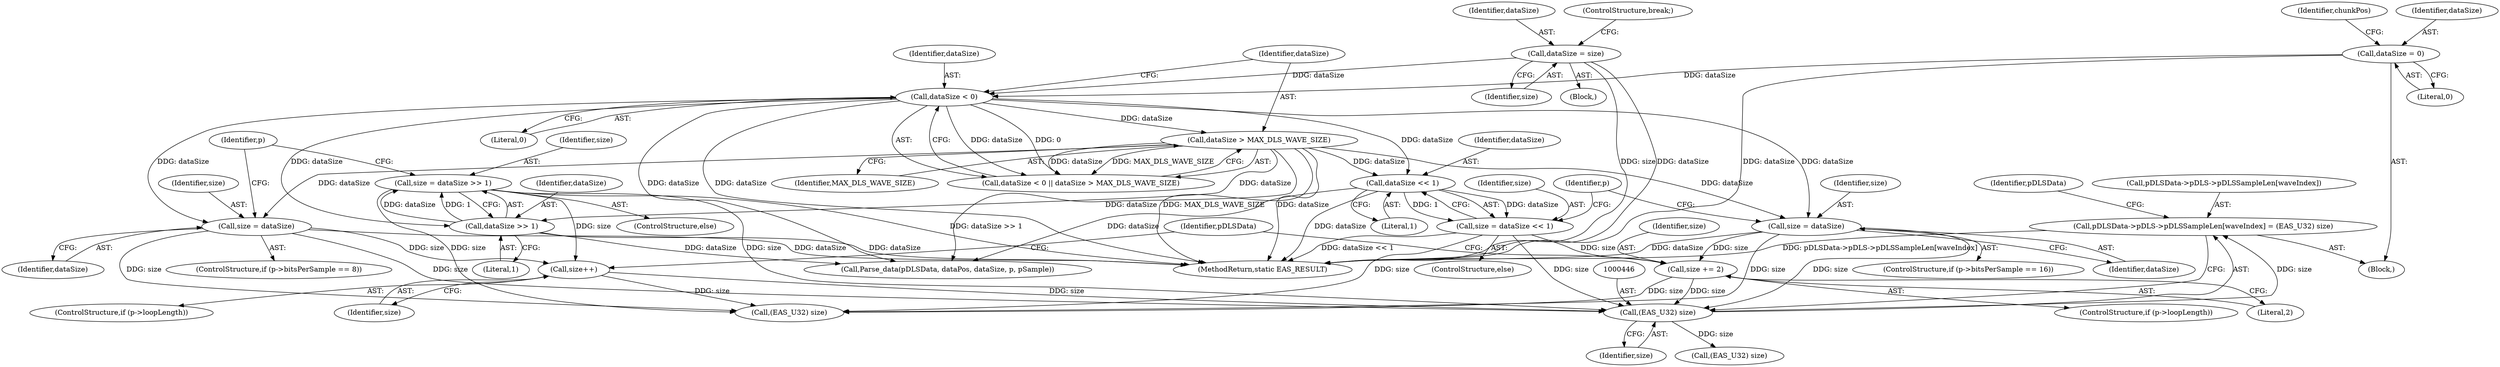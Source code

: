 digraph "0_Android_e999f077f6ef59d20282f1e04786816a31fb8be6@array" {
"1000437" [label="(Call,pDLSData->pDLS->pDLSSampleLen[waveIndex] = (EAS_U32) size)"];
"1000445" [label="(Call,(EAS_U32) size)"];
"1000364" [label="(Call,size = dataSize >> 1)"];
"1000366" [label="(Call,dataSize >> 1)"];
"1000257" [label="(Call,dataSize < 0)"];
"1000249" [label="(Call,dataSize = size)"];
"1000146" [label="(Call,dataSize = 0)"];
"1000260" [label="(Call,dataSize > MAX_DLS_WAVE_SIZE)"];
"1000396" [label="(Call,size += 2)"];
"1000383" [label="(Call,size = dataSize)"];
"1000387" [label="(Call,size = dataSize << 1)"];
"1000389" [label="(Call,dataSize << 1)"];
"1000360" [label="(Call,size = dataSize)"];
"1000373" [label="(Call,size++)"];
"1000368" [label="(Literal,1)"];
"1000250" [label="(Identifier,dataSize)"];
"1000373" [label="(Call,size++)"];
"1000396" [label="(Call,size += 2)"];
"1000251" [label="(Identifier,size)"];
"1000385" [label="(Identifier,dataSize)"];
"1000369" [label="(ControlStructure,if (p->loopLength))"];
"1000438" [label="(Call,pDLSData->pDLS->pDLSSampleLen[waveIndex])"];
"1000153" [label="(Identifier,chunkPos)"];
"1000392" [label="(ControlStructure,if (p->loopLength))"];
"1000398" [label="(Literal,2)"];
"1000364" [label="(Call,size = dataSize >> 1)"];
"1000147" [label="(Identifier,dataSize)"];
"1000252" [label="(ControlStructure,break;)"];
"1000391" [label="(Literal,1)"];
"1000361" [label="(Identifier,size)"];
"1000258" [label="(Identifier,dataSize)"];
"1000261" [label="(Identifier,dataSize)"];
"1000402" [label="(Identifier,pDLSData)"];
"1000374" [label="(Identifier,size)"];
"1000228" [label="(Block,)"];
"1000256" [label="(Call,dataSize < 0 || dataSize > MAX_DLS_WAVE_SIZE)"];
"1000482" [label="(MethodReturn,static EAS_RESULT)"];
"1000447" [label="(Identifier,size)"];
"1000257" [label="(Call,dataSize < 0)"];
"1000437" [label="(Call,pDLSData->pDLS->pDLSSampleLen[waveIndex] = (EAS_U32) size)"];
"1000127" [label="(Block,)"];
"1000354" [label="(ControlStructure,if (p->bitsPerSample == 8))"];
"1000362" [label="(Identifier,dataSize)"];
"1000388" [label="(Identifier,size)"];
"1000260" [label="(Call,dataSize > MAX_DLS_WAVE_SIZE)"];
"1000360" [label="(Call,size = dataSize)"];
"1000363" [label="(ControlStructure,else)"];
"1000383" [label="(Call,size = dataSize)"];
"1000450" [label="(Identifier,pDLSData)"];
"1000386" [label="(ControlStructure,else)"];
"1000249" [label="(Call,dataSize = size)"];
"1000365" [label="(Identifier,size)"];
"1000367" [label="(Identifier,dataSize)"];
"1000371" [label="(Identifier,p)"];
"1000377" [label="(ControlStructure,if (p->bitsPerSample == 16))"];
"1000389" [label="(Call,dataSize << 1)"];
"1000452" [label="(Call,(EAS_U32) size)"];
"1000397" [label="(Identifier,size)"];
"1000390" [label="(Identifier,dataSize)"];
"1000262" [label="(Identifier,MAX_DLS_WAVE_SIZE)"];
"1000366" [label="(Call,dataSize >> 1)"];
"1000471" [label="(Call,Parse_data(pDLSData, dataPos, dataSize, p, pSample))"];
"1000146" [label="(Call,dataSize = 0)"];
"1000445" [label="(Call,(EAS_U32) size)"];
"1000410" [label="(Call,(EAS_U32) size)"];
"1000384" [label="(Identifier,size)"];
"1000148" [label="(Literal,0)"];
"1000259" [label="(Literal,0)"];
"1000387" [label="(Call,size = dataSize << 1)"];
"1000394" [label="(Identifier,p)"];
"1000437" -> "1000127"  [label="AST: "];
"1000437" -> "1000445"  [label="CFG: "];
"1000438" -> "1000437"  [label="AST: "];
"1000445" -> "1000437"  [label="AST: "];
"1000450" -> "1000437"  [label="CFG: "];
"1000437" -> "1000482"  [label="DDG: pDLSData->pDLS->pDLSSampleLen[waveIndex]"];
"1000445" -> "1000437"  [label="DDG: size"];
"1000445" -> "1000447"  [label="CFG: "];
"1000446" -> "1000445"  [label="AST: "];
"1000447" -> "1000445"  [label="AST: "];
"1000364" -> "1000445"  [label="DDG: size"];
"1000396" -> "1000445"  [label="DDG: size"];
"1000360" -> "1000445"  [label="DDG: size"];
"1000383" -> "1000445"  [label="DDG: size"];
"1000387" -> "1000445"  [label="DDG: size"];
"1000373" -> "1000445"  [label="DDG: size"];
"1000445" -> "1000452"  [label="DDG: size"];
"1000364" -> "1000363"  [label="AST: "];
"1000364" -> "1000366"  [label="CFG: "];
"1000365" -> "1000364"  [label="AST: "];
"1000366" -> "1000364"  [label="AST: "];
"1000371" -> "1000364"  [label="CFG: "];
"1000364" -> "1000482"  [label="DDG: dataSize >> 1"];
"1000366" -> "1000364"  [label="DDG: dataSize"];
"1000366" -> "1000364"  [label="DDG: 1"];
"1000364" -> "1000373"  [label="DDG: size"];
"1000364" -> "1000410"  [label="DDG: size"];
"1000366" -> "1000368"  [label="CFG: "];
"1000367" -> "1000366"  [label="AST: "];
"1000368" -> "1000366"  [label="AST: "];
"1000366" -> "1000482"  [label="DDG: dataSize"];
"1000257" -> "1000366"  [label="DDG: dataSize"];
"1000260" -> "1000366"  [label="DDG: dataSize"];
"1000366" -> "1000471"  [label="DDG: dataSize"];
"1000257" -> "1000256"  [label="AST: "];
"1000257" -> "1000259"  [label="CFG: "];
"1000258" -> "1000257"  [label="AST: "];
"1000259" -> "1000257"  [label="AST: "];
"1000261" -> "1000257"  [label="CFG: "];
"1000256" -> "1000257"  [label="CFG: "];
"1000257" -> "1000482"  [label="DDG: dataSize"];
"1000257" -> "1000256"  [label="DDG: dataSize"];
"1000257" -> "1000256"  [label="DDG: 0"];
"1000249" -> "1000257"  [label="DDG: dataSize"];
"1000146" -> "1000257"  [label="DDG: dataSize"];
"1000257" -> "1000260"  [label="DDG: dataSize"];
"1000257" -> "1000360"  [label="DDG: dataSize"];
"1000257" -> "1000383"  [label="DDG: dataSize"];
"1000257" -> "1000389"  [label="DDG: dataSize"];
"1000257" -> "1000471"  [label="DDG: dataSize"];
"1000249" -> "1000228"  [label="AST: "];
"1000249" -> "1000251"  [label="CFG: "];
"1000250" -> "1000249"  [label="AST: "];
"1000251" -> "1000249"  [label="AST: "];
"1000252" -> "1000249"  [label="CFG: "];
"1000249" -> "1000482"  [label="DDG: size"];
"1000249" -> "1000482"  [label="DDG: dataSize"];
"1000146" -> "1000127"  [label="AST: "];
"1000146" -> "1000148"  [label="CFG: "];
"1000147" -> "1000146"  [label="AST: "];
"1000148" -> "1000146"  [label="AST: "];
"1000153" -> "1000146"  [label="CFG: "];
"1000146" -> "1000482"  [label="DDG: dataSize"];
"1000260" -> "1000256"  [label="AST: "];
"1000260" -> "1000262"  [label="CFG: "];
"1000261" -> "1000260"  [label="AST: "];
"1000262" -> "1000260"  [label="AST: "];
"1000256" -> "1000260"  [label="CFG: "];
"1000260" -> "1000482"  [label="DDG: MAX_DLS_WAVE_SIZE"];
"1000260" -> "1000482"  [label="DDG: dataSize"];
"1000260" -> "1000256"  [label="DDG: dataSize"];
"1000260" -> "1000256"  [label="DDG: MAX_DLS_WAVE_SIZE"];
"1000260" -> "1000360"  [label="DDG: dataSize"];
"1000260" -> "1000383"  [label="DDG: dataSize"];
"1000260" -> "1000389"  [label="DDG: dataSize"];
"1000260" -> "1000471"  [label="DDG: dataSize"];
"1000396" -> "1000392"  [label="AST: "];
"1000396" -> "1000398"  [label="CFG: "];
"1000397" -> "1000396"  [label="AST: "];
"1000398" -> "1000396"  [label="AST: "];
"1000402" -> "1000396"  [label="CFG: "];
"1000383" -> "1000396"  [label="DDG: size"];
"1000387" -> "1000396"  [label="DDG: size"];
"1000396" -> "1000410"  [label="DDG: size"];
"1000383" -> "1000377"  [label="AST: "];
"1000383" -> "1000385"  [label="CFG: "];
"1000384" -> "1000383"  [label="AST: "];
"1000385" -> "1000383"  [label="AST: "];
"1000394" -> "1000383"  [label="CFG: "];
"1000383" -> "1000482"  [label="DDG: dataSize"];
"1000383" -> "1000410"  [label="DDG: size"];
"1000387" -> "1000386"  [label="AST: "];
"1000387" -> "1000389"  [label="CFG: "];
"1000388" -> "1000387"  [label="AST: "];
"1000389" -> "1000387"  [label="AST: "];
"1000394" -> "1000387"  [label="CFG: "];
"1000387" -> "1000482"  [label="DDG: dataSize << 1"];
"1000389" -> "1000387"  [label="DDG: dataSize"];
"1000389" -> "1000387"  [label="DDG: 1"];
"1000387" -> "1000410"  [label="DDG: size"];
"1000389" -> "1000391"  [label="CFG: "];
"1000390" -> "1000389"  [label="AST: "];
"1000391" -> "1000389"  [label="AST: "];
"1000389" -> "1000482"  [label="DDG: dataSize"];
"1000389" -> "1000471"  [label="DDG: dataSize"];
"1000360" -> "1000354"  [label="AST: "];
"1000360" -> "1000362"  [label="CFG: "];
"1000361" -> "1000360"  [label="AST: "];
"1000362" -> "1000360"  [label="AST: "];
"1000371" -> "1000360"  [label="CFG: "];
"1000360" -> "1000482"  [label="DDG: dataSize"];
"1000360" -> "1000373"  [label="DDG: size"];
"1000360" -> "1000410"  [label="DDG: size"];
"1000373" -> "1000369"  [label="AST: "];
"1000373" -> "1000374"  [label="CFG: "];
"1000374" -> "1000373"  [label="AST: "];
"1000402" -> "1000373"  [label="CFG: "];
"1000373" -> "1000410"  [label="DDG: size"];
}
